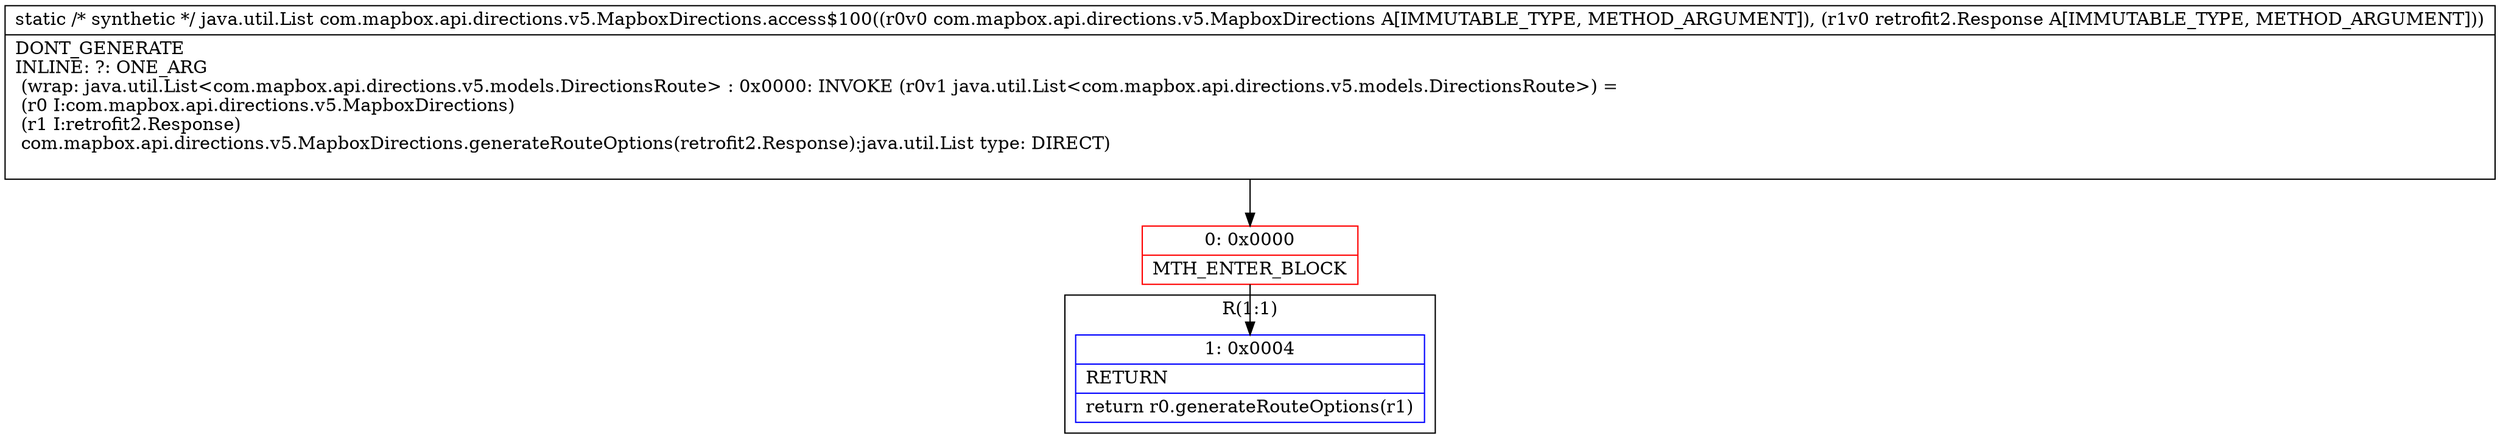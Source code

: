 digraph "CFG forcom.mapbox.api.directions.v5.MapboxDirections.access$100(Lcom\/mapbox\/api\/directions\/v5\/MapboxDirections;Lretrofit2\/Response;)Ljava\/util\/List;" {
subgraph cluster_Region_315656776 {
label = "R(1:1)";
node [shape=record,color=blue];
Node_1 [shape=record,label="{1\:\ 0x0004|RETURN\l|return r0.generateRouteOptions(r1)\l}"];
}
Node_0 [shape=record,color=red,label="{0\:\ 0x0000|MTH_ENTER_BLOCK\l}"];
MethodNode[shape=record,label="{static \/* synthetic *\/ java.util.List com.mapbox.api.directions.v5.MapboxDirections.access$100((r0v0 com.mapbox.api.directions.v5.MapboxDirections A[IMMUTABLE_TYPE, METHOD_ARGUMENT]), (r1v0 retrofit2.Response A[IMMUTABLE_TYPE, METHOD_ARGUMENT]))  | DONT_GENERATE\lINLINE: ?: ONE_ARG  \l  (wrap: java.util.List\<com.mapbox.api.directions.v5.models.DirectionsRoute\> : 0x0000: INVOKE  (r0v1 java.util.List\<com.mapbox.api.directions.v5.models.DirectionsRoute\>) = \l  (r0 I:com.mapbox.api.directions.v5.MapboxDirections)\l  (r1 I:retrofit2.Response)\l com.mapbox.api.directions.v5.MapboxDirections.generateRouteOptions(retrofit2.Response):java.util.List type: DIRECT)\l\l}"];
MethodNode -> Node_0;
Node_0 -> Node_1;
}

